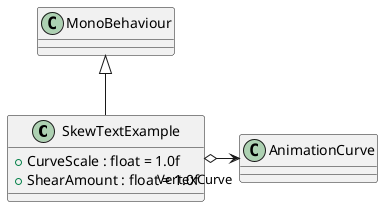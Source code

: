 @startuml
class SkewTextExample {
    + CurveScale : float = 1.0f
    + ShearAmount : float = 1.0f
}
MonoBehaviour <|-- SkewTextExample
SkewTextExample o-> "VertexCurve" AnimationCurve
@enduml
